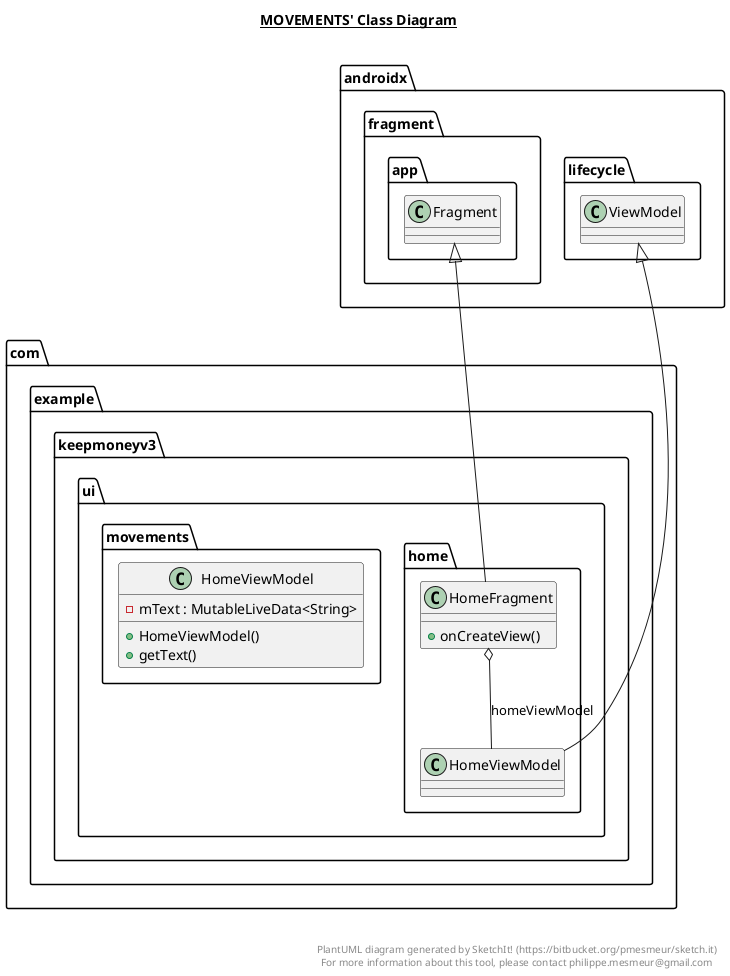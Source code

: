 @startuml

title __MOVEMENTS' Class Diagram__\n

  namespace com.example.keepmoneyv3 {
    namespace ui.home {
      class com.example.keepmoneyv3.ui.home.HomeFragment {
          + onCreateView()
      }
    }
  }
  

  namespace com.example.keepmoneyv3 {
    namespace ui.home {
      class com.example.keepmoneyv3.ui.movements.HomeViewModel {
          - mText : MutableLiveData<String>
          + HomeViewModel()
          + getText()
      }
    }
  }
  

  com.example.keepmoneyv3.ui.home.HomeFragment -up-|> androidx.fragment.app.Fragment
  com.example.keepmoneyv3.ui.home.HomeFragment o-- com.example.keepmoneyv3.ui.home.HomeViewModel : homeViewModel
  com.example.keepmoneyv3.ui.home.HomeViewModel -up-|> androidx.lifecycle.ViewModel


right footer


PlantUML diagram generated by SketchIt! (https://bitbucket.org/pmesmeur/sketch.it)
For more information about this tool, please contact philippe.mesmeur@gmail.com
endfooter

@enduml
